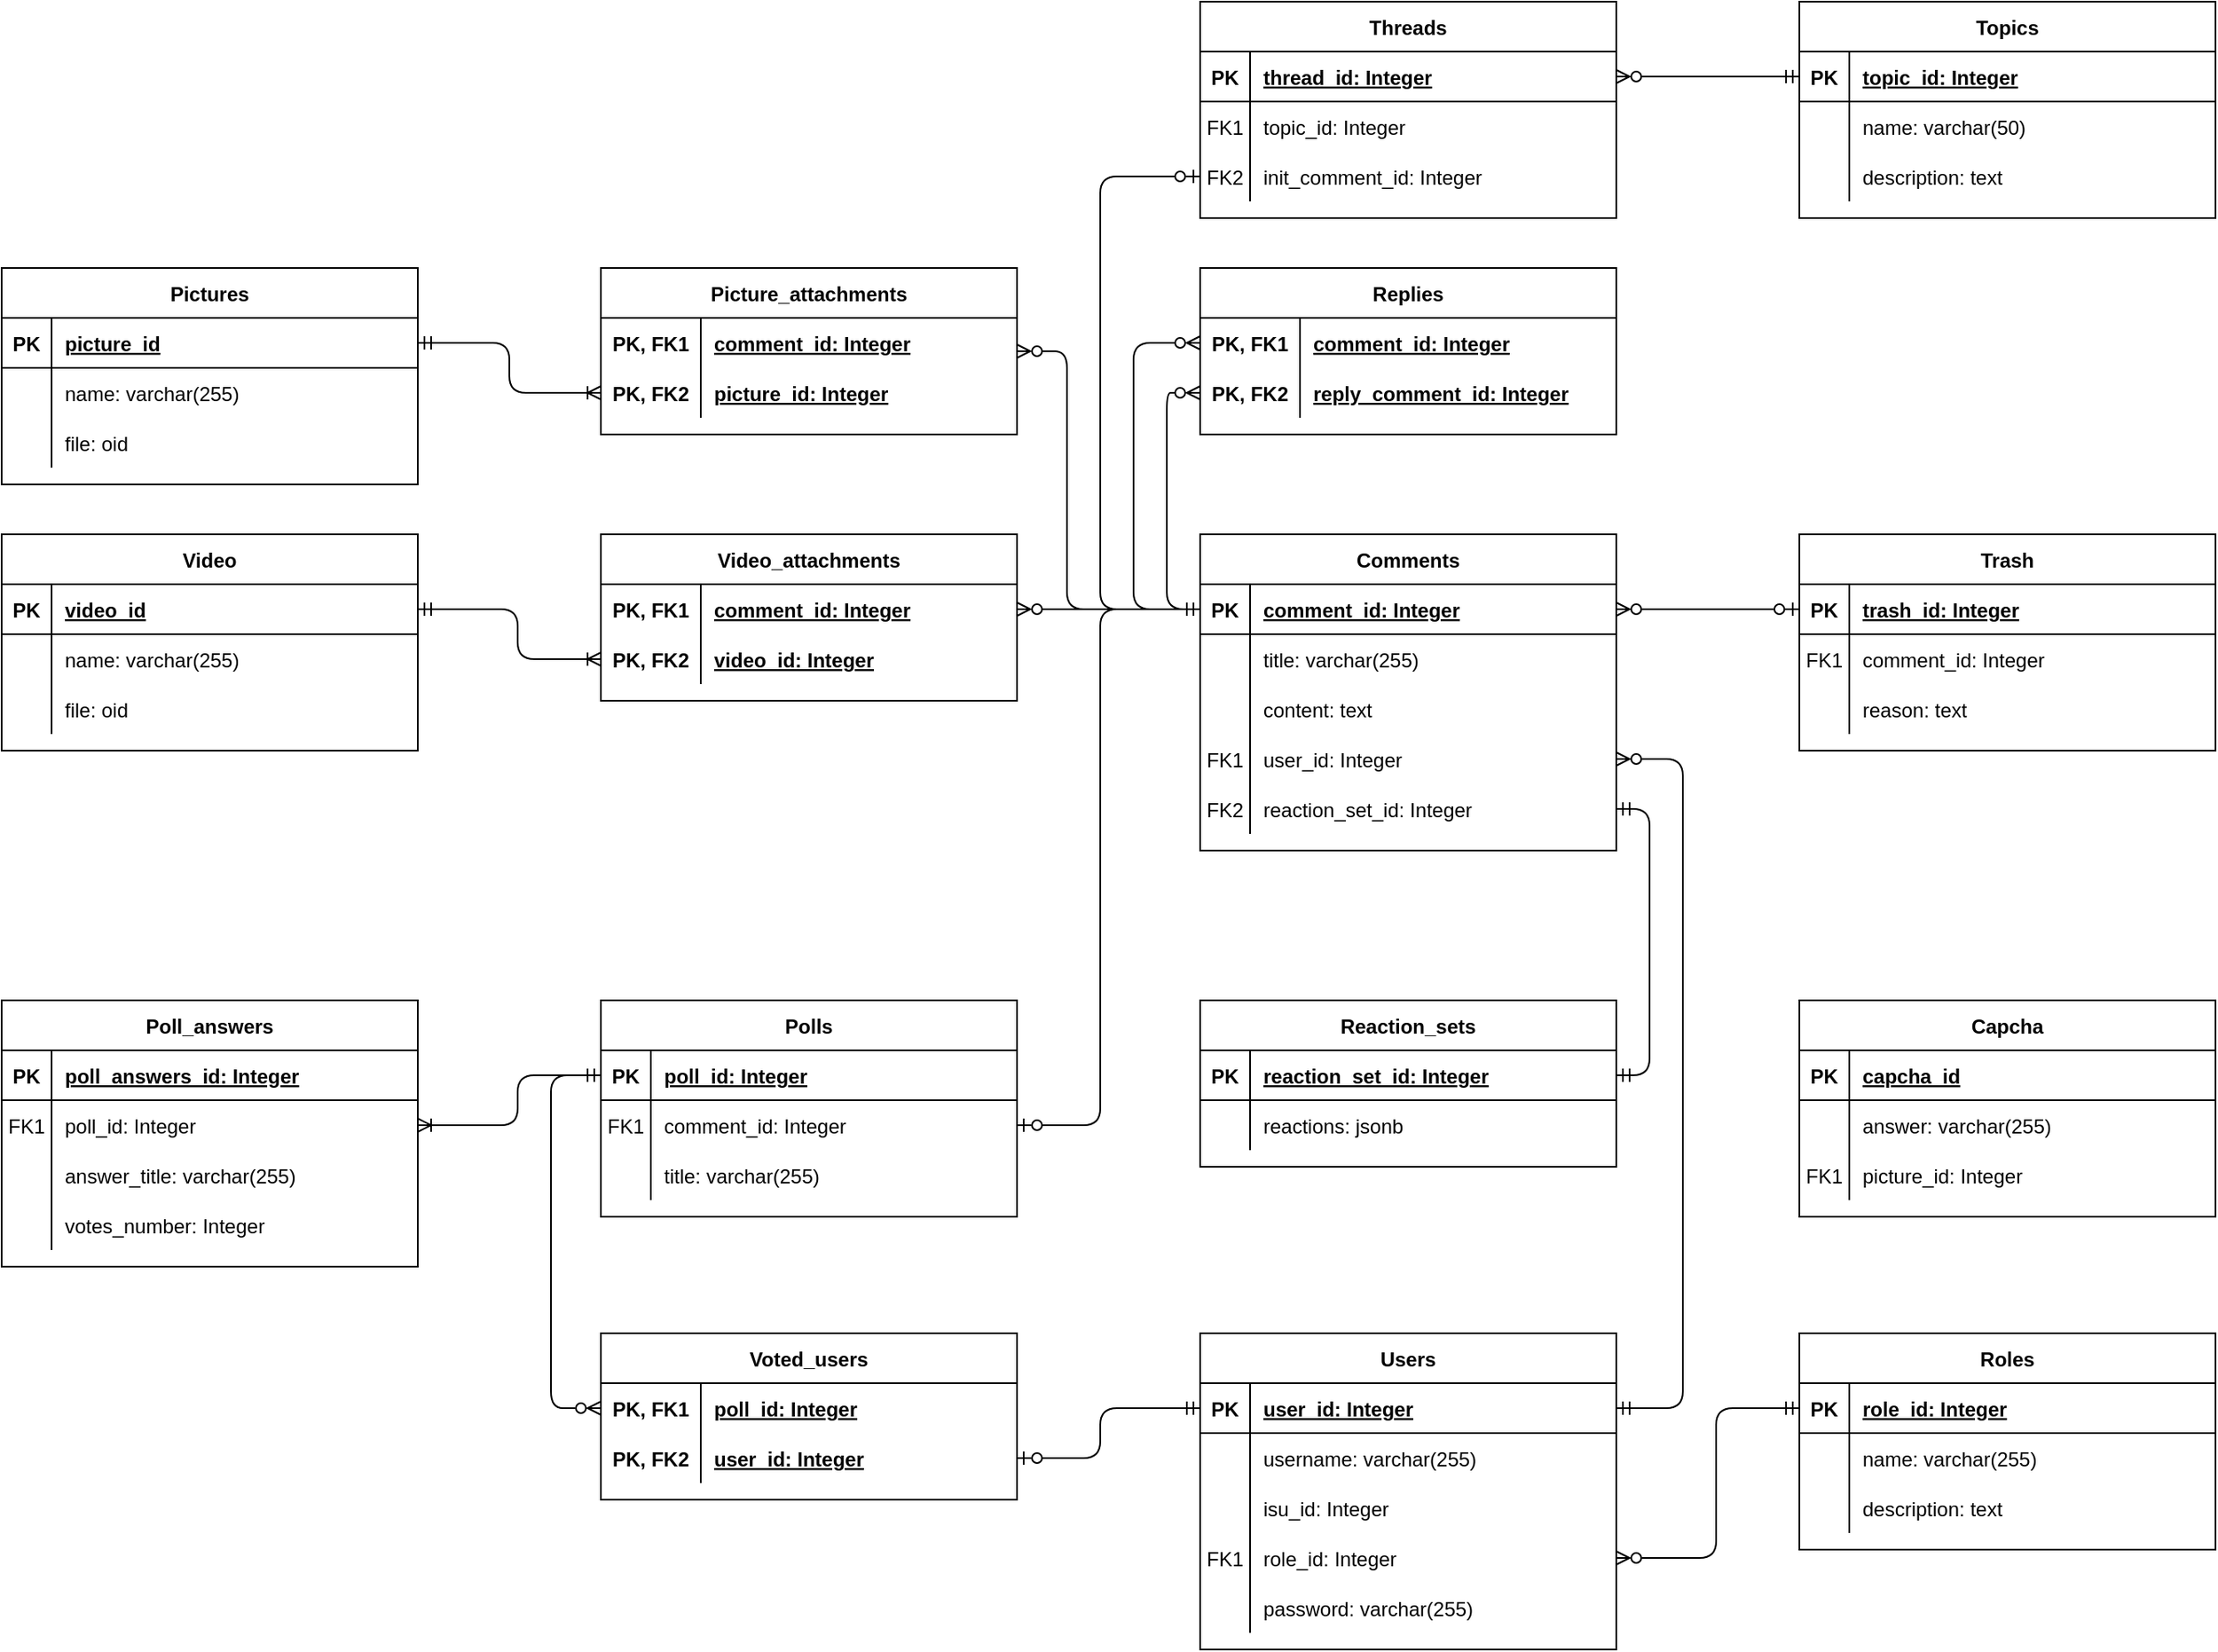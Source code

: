 <mxfile version="22.1.2" type="device">
  <diagram id="R2lEEEUBdFMjLlhIrx00" name="Page-1">
    <mxGraphModel dx="2268" dy="-262" grid="1" gridSize="10" guides="1" tooltips="1" connect="1" arrows="1" fold="1" page="1" pageScale="1" pageWidth="850" pageHeight="1100" math="0" shadow="0" extFonts="Permanent Marker^https://fonts.googleapis.com/css?family=Permanent+Marker">
      <root>
        <mxCell id="0" />
        <mxCell id="1" parent="0" />
        <mxCell id="C-vyLk0tnHw3VtMMgP7b-2" value="Topics" style="shape=table;startSize=30;container=1;collapsible=1;childLayout=tableLayout;fixedRows=1;rowLines=0;fontStyle=1;align=center;resizeLast=1;" parent="1" vertex="1">
          <mxGeometry x="520" y="1160" width="250" height="130" as="geometry" />
        </mxCell>
        <mxCell id="C-vyLk0tnHw3VtMMgP7b-3" value="" style="shape=partialRectangle;collapsible=0;dropTarget=0;pointerEvents=0;fillColor=none;points=[[0,0.5],[1,0.5]];portConstraint=eastwest;top=0;left=0;right=0;bottom=1;" parent="C-vyLk0tnHw3VtMMgP7b-2" vertex="1">
          <mxGeometry y="30" width="250" height="30" as="geometry" />
        </mxCell>
        <mxCell id="C-vyLk0tnHw3VtMMgP7b-4" value="PK" style="shape=partialRectangle;overflow=hidden;connectable=0;fillColor=none;top=0;left=0;bottom=0;right=0;fontStyle=1;" parent="C-vyLk0tnHw3VtMMgP7b-3" vertex="1">
          <mxGeometry width="30" height="30" as="geometry">
            <mxRectangle width="30" height="30" as="alternateBounds" />
          </mxGeometry>
        </mxCell>
        <mxCell id="C-vyLk0tnHw3VtMMgP7b-5" value="topic_id: Integer" style="shape=partialRectangle;overflow=hidden;connectable=0;fillColor=none;top=0;left=0;bottom=0;right=0;align=left;spacingLeft=6;fontStyle=5;" parent="C-vyLk0tnHw3VtMMgP7b-3" vertex="1">
          <mxGeometry x="30" width="220" height="30" as="geometry">
            <mxRectangle width="220" height="30" as="alternateBounds" />
          </mxGeometry>
        </mxCell>
        <mxCell id="C-vyLk0tnHw3VtMMgP7b-6" value="" style="shape=partialRectangle;collapsible=0;dropTarget=0;pointerEvents=0;fillColor=none;points=[[0,0.5],[1,0.5]];portConstraint=eastwest;top=0;left=0;right=0;bottom=0;" parent="C-vyLk0tnHw3VtMMgP7b-2" vertex="1">
          <mxGeometry y="60" width="250" height="30" as="geometry" />
        </mxCell>
        <mxCell id="C-vyLk0tnHw3VtMMgP7b-7" value="" style="shape=partialRectangle;overflow=hidden;connectable=0;fillColor=none;top=0;left=0;bottom=0;right=0;" parent="C-vyLk0tnHw3VtMMgP7b-6" vertex="1">
          <mxGeometry width="30" height="30" as="geometry">
            <mxRectangle width="30" height="30" as="alternateBounds" />
          </mxGeometry>
        </mxCell>
        <mxCell id="C-vyLk0tnHw3VtMMgP7b-8" value="name: varchar(50)" style="shape=partialRectangle;overflow=hidden;connectable=0;fillColor=none;top=0;left=0;bottom=0;right=0;align=left;spacingLeft=6;" parent="C-vyLk0tnHw3VtMMgP7b-6" vertex="1">
          <mxGeometry x="30" width="220" height="30" as="geometry">
            <mxRectangle width="220" height="30" as="alternateBounds" />
          </mxGeometry>
        </mxCell>
        <mxCell id="C-vyLk0tnHw3VtMMgP7b-9" value="" style="shape=partialRectangle;collapsible=0;dropTarget=0;pointerEvents=0;fillColor=none;points=[[0,0.5],[1,0.5]];portConstraint=eastwest;top=0;left=0;right=0;bottom=0;" parent="C-vyLk0tnHw3VtMMgP7b-2" vertex="1">
          <mxGeometry y="90" width="250" height="30" as="geometry" />
        </mxCell>
        <mxCell id="C-vyLk0tnHw3VtMMgP7b-10" value="" style="shape=partialRectangle;overflow=hidden;connectable=0;fillColor=none;top=0;left=0;bottom=0;right=0;" parent="C-vyLk0tnHw3VtMMgP7b-9" vertex="1">
          <mxGeometry width="30" height="30" as="geometry">
            <mxRectangle width="30" height="30" as="alternateBounds" />
          </mxGeometry>
        </mxCell>
        <mxCell id="C-vyLk0tnHw3VtMMgP7b-11" value="description: text" style="shape=partialRectangle;overflow=hidden;connectable=0;fillColor=none;top=0;left=0;bottom=0;right=0;align=left;spacingLeft=6;" parent="C-vyLk0tnHw3VtMMgP7b-9" vertex="1">
          <mxGeometry x="30" width="220" height="30" as="geometry">
            <mxRectangle width="220" height="30" as="alternateBounds" />
          </mxGeometry>
        </mxCell>
        <mxCell id="C-vyLk0tnHw3VtMMgP7b-13" value="Threads" style="shape=table;startSize=30;container=1;collapsible=1;childLayout=tableLayout;fixedRows=1;rowLines=0;fontStyle=1;align=center;resizeLast=1;" parent="1" vertex="1">
          <mxGeometry x="160" y="1160" width="250" height="130" as="geometry" />
        </mxCell>
        <mxCell id="C-vyLk0tnHw3VtMMgP7b-14" value="" style="shape=partialRectangle;collapsible=0;dropTarget=0;pointerEvents=0;fillColor=none;points=[[0,0.5],[1,0.5]];portConstraint=eastwest;top=0;left=0;right=0;bottom=1;" parent="C-vyLk0tnHw3VtMMgP7b-13" vertex="1">
          <mxGeometry y="30" width="250" height="30" as="geometry" />
        </mxCell>
        <mxCell id="C-vyLk0tnHw3VtMMgP7b-15" value="PK" style="shape=partialRectangle;overflow=hidden;connectable=0;fillColor=none;top=0;left=0;bottom=0;right=0;fontStyle=1;" parent="C-vyLk0tnHw3VtMMgP7b-14" vertex="1">
          <mxGeometry width="30" height="30" as="geometry">
            <mxRectangle width="30" height="30" as="alternateBounds" />
          </mxGeometry>
        </mxCell>
        <mxCell id="C-vyLk0tnHw3VtMMgP7b-16" value="thread_id: Integer" style="shape=partialRectangle;overflow=hidden;connectable=0;fillColor=none;top=0;left=0;bottom=0;right=0;align=left;spacingLeft=6;fontStyle=5;" parent="C-vyLk0tnHw3VtMMgP7b-14" vertex="1">
          <mxGeometry x="30" width="220" height="30" as="geometry">
            <mxRectangle width="220" height="30" as="alternateBounds" />
          </mxGeometry>
        </mxCell>
        <mxCell id="C-vyLk0tnHw3VtMMgP7b-20" value="" style="shape=partialRectangle;collapsible=0;dropTarget=0;pointerEvents=0;fillColor=none;points=[[0,0.5],[1,0.5]];portConstraint=eastwest;top=0;left=0;right=0;bottom=0;" parent="C-vyLk0tnHw3VtMMgP7b-13" vertex="1">
          <mxGeometry y="60" width="250" height="30" as="geometry" />
        </mxCell>
        <mxCell id="C-vyLk0tnHw3VtMMgP7b-21" value="FK1" style="shape=partialRectangle;overflow=hidden;connectable=0;fillColor=none;top=0;left=0;bottom=0;right=0;" parent="C-vyLk0tnHw3VtMMgP7b-20" vertex="1">
          <mxGeometry width="30" height="30" as="geometry">
            <mxRectangle width="30" height="30" as="alternateBounds" />
          </mxGeometry>
        </mxCell>
        <mxCell id="C-vyLk0tnHw3VtMMgP7b-22" value="topic_id: Integer" style="shape=partialRectangle;overflow=hidden;connectable=0;fillColor=none;top=0;left=0;bottom=0;right=0;align=left;spacingLeft=6;" parent="C-vyLk0tnHw3VtMMgP7b-20" vertex="1">
          <mxGeometry x="30" width="220" height="30" as="geometry">
            <mxRectangle width="220" height="30" as="alternateBounds" />
          </mxGeometry>
        </mxCell>
        <mxCell id="IDgCZaMB6P-S2yP98s0c-34" style="shape=partialRectangle;collapsible=0;dropTarget=0;pointerEvents=0;fillColor=none;points=[[0,0.5],[1,0.5]];portConstraint=eastwest;top=0;left=0;right=0;bottom=0;" parent="C-vyLk0tnHw3VtMMgP7b-13" vertex="1">
          <mxGeometry y="90" width="250" height="30" as="geometry" />
        </mxCell>
        <mxCell id="IDgCZaMB6P-S2yP98s0c-35" value="FK2" style="shape=partialRectangle;overflow=hidden;connectable=0;fillColor=none;top=0;left=0;bottom=0;right=0;" parent="IDgCZaMB6P-S2yP98s0c-34" vertex="1">
          <mxGeometry width="30" height="30" as="geometry">
            <mxRectangle width="30" height="30" as="alternateBounds" />
          </mxGeometry>
        </mxCell>
        <mxCell id="IDgCZaMB6P-S2yP98s0c-36" value="init_comment_id: Integer" style="shape=partialRectangle;overflow=hidden;connectable=0;fillColor=none;top=0;left=0;bottom=0;right=0;align=left;spacingLeft=6;" parent="IDgCZaMB6P-S2yP98s0c-34" vertex="1">
          <mxGeometry x="30" width="220" height="30" as="geometry">
            <mxRectangle width="220" height="30" as="alternateBounds" />
          </mxGeometry>
        </mxCell>
        <mxCell id="IDgCZaMB6P-S2yP98s0c-1" value="Trash" style="shape=table;startSize=30;container=1;collapsible=1;childLayout=tableLayout;fixedRows=1;rowLines=0;fontStyle=1;align=center;resizeLast=1;" parent="1" vertex="1">
          <mxGeometry x="520" y="1480" width="250" height="130" as="geometry" />
        </mxCell>
        <mxCell id="IDgCZaMB6P-S2yP98s0c-2" value="" style="shape=partialRectangle;collapsible=0;dropTarget=0;pointerEvents=0;fillColor=none;points=[[0,0.5],[1,0.5]];portConstraint=eastwest;top=0;left=0;right=0;bottom=1;" parent="IDgCZaMB6P-S2yP98s0c-1" vertex="1">
          <mxGeometry y="30" width="250" height="30" as="geometry" />
        </mxCell>
        <mxCell id="IDgCZaMB6P-S2yP98s0c-3" value="PK" style="shape=partialRectangle;overflow=hidden;connectable=0;fillColor=none;top=0;left=0;bottom=0;right=0;fontStyle=1;" parent="IDgCZaMB6P-S2yP98s0c-2" vertex="1">
          <mxGeometry width="30" height="30" as="geometry">
            <mxRectangle width="30" height="30" as="alternateBounds" />
          </mxGeometry>
        </mxCell>
        <mxCell id="IDgCZaMB6P-S2yP98s0c-4" value="trash_id: Integer" style="shape=partialRectangle;overflow=hidden;connectable=0;fillColor=none;top=0;left=0;bottom=0;right=0;align=left;spacingLeft=6;fontStyle=5;" parent="IDgCZaMB6P-S2yP98s0c-2" vertex="1">
          <mxGeometry x="30" width="220" height="30" as="geometry">
            <mxRectangle width="220" height="30" as="alternateBounds" />
          </mxGeometry>
        </mxCell>
        <mxCell id="IDgCZaMB6P-S2yP98s0c-5" value="" style="shape=partialRectangle;collapsible=0;dropTarget=0;pointerEvents=0;fillColor=none;points=[[0,0.5],[1,0.5]];portConstraint=eastwest;top=0;left=0;right=0;bottom=0;" parent="IDgCZaMB6P-S2yP98s0c-1" vertex="1">
          <mxGeometry y="60" width="250" height="30" as="geometry" />
        </mxCell>
        <mxCell id="IDgCZaMB6P-S2yP98s0c-6" value="FK1" style="shape=partialRectangle;overflow=hidden;connectable=0;fillColor=none;top=0;left=0;bottom=0;right=0;" parent="IDgCZaMB6P-S2yP98s0c-5" vertex="1">
          <mxGeometry width="30" height="30" as="geometry">
            <mxRectangle width="30" height="30" as="alternateBounds" />
          </mxGeometry>
        </mxCell>
        <mxCell id="IDgCZaMB6P-S2yP98s0c-7" value="comment_id: Integer" style="shape=partialRectangle;overflow=hidden;connectable=0;fillColor=none;top=0;left=0;bottom=0;right=0;align=left;spacingLeft=6;" parent="IDgCZaMB6P-S2yP98s0c-5" vertex="1">
          <mxGeometry x="30" width="220" height="30" as="geometry">
            <mxRectangle width="220" height="30" as="alternateBounds" />
          </mxGeometry>
        </mxCell>
        <mxCell id="IDgCZaMB6P-S2yP98s0c-8" value="" style="shape=partialRectangle;collapsible=0;dropTarget=0;pointerEvents=0;fillColor=none;points=[[0,0.5],[1,0.5]];portConstraint=eastwest;top=0;left=0;right=0;bottom=0;" parent="IDgCZaMB6P-S2yP98s0c-1" vertex="1">
          <mxGeometry y="90" width="250" height="30" as="geometry" />
        </mxCell>
        <mxCell id="IDgCZaMB6P-S2yP98s0c-9" value="" style="shape=partialRectangle;overflow=hidden;connectable=0;fillColor=none;top=0;left=0;bottom=0;right=0;" parent="IDgCZaMB6P-S2yP98s0c-8" vertex="1">
          <mxGeometry width="30" height="30" as="geometry">
            <mxRectangle width="30" height="30" as="alternateBounds" />
          </mxGeometry>
        </mxCell>
        <mxCell id="IDgCZaMB6P-S2yP98s0c-10" value="reason: text" style="shape=partialRectangle;overflow=hidden;connectable=0;fillColor=none;top=0;left=0;bottom=0;right=0;align=left;spacingLeft=6;" parent="IDgCZaMB6P-S2yP98s0c-8" vertex="1">
          <mxGeometry x="30" width="220" height="30" as="geometry">
            <mxRectangle width="220" height="30" as="alternateBounds" />
          </mxGeometry>
        </mxCell>
        <mxCell id="IDgCZaMB6P-S2yP98s0c-11" value="Polls" style="shape=table;startSize=30;container=1;collapsible=1;childLayout=tableLayout;fixedRows=1;rowLines=0;fontStyle=1;align=center;resizeLast=1;" parent="1" vertex="1">
          <mxGeometry x="-200" y="1760" width="250" height="130" as="geometry" />
        </mxCell>
        <mxCell id="IDgCZaMB6P-S2yP98s0c-12" value="" style="shape=partialRectangle;collapsible=0;dropTarget=0;pointerEvents=0;fillColor=none;points=[[0,0.5],[1,0.5]];portConstraint=eastwest;top=0;left=0;right=0;bottom=1;" parent="IDgCZaMB6P-S2yP98s0c-11" vertex="1">
          <mxGeometry y="30" width="250" height="30" as="geometry" />
        </mxCell>
        <mxCell id="IDgCZaMB6P-S2yP98s0c-13" value="PK" style="shape=partialRectangle;overflow=hidden;connectable=0;fillColor=none;top=0;left=0;bottom=0;right=0;fontStyle=1;" parent="IDgCZaMB6P-S2yP98s0c-12" vertex="1">
          <mxGeometry width="30" height="30" as="geometry">
            <mxRectangle width="30" height="30" as="alternateBounds" />
          </mxGeometry>
        </mxCell>
        <mxCell id="IDgCZaMB6P-S2yP98s0c-14" value="poll_id: Integer" style="shape=partialRectangle;overflow=hidden;connectable=0;fillColor=none;top=0;left=0;bottom=0;right=0;align=left;spacingLeft=6;fontStyle=5;" parent="IDgCZaMB6P-S2yP98s0c-12" vertex="1">
          <mxGeometry x="30" width="220" height="30" as="geometry">
            <mxRectangle width="220" height="30" as="alternateBounds" />
          </mxGeometry>
        </mxCell>
        <mxCell id="fZhrwR2yOP88aYazCVow-85" style="shape=partialRectangle;collapsible=0;dropTarget=0;pointerEvents=0;fillColor=none;points=[[0,0.5],[1,0.5]];portConstraint=eastwest;top=0;left=0;right=0;bottom=0;" parent="IDgCZaMB6P-S2yP98s0c-11" vertex="1">
          <mxGeometry y="60" width="250" height="30" as="geometry" />
        </mxCell>
        <mxCell id="fZhrwR2yOP88aYazCVow-86" value="FK1" style="shape=partialRectangle;overflow=hidden;connectable=0;fillColor=none;top=0;left=0;bottom=0;right=0;" parent="fZhrwR2yOP88aYazCVow-85" vertex="1">
          <mxGeometry width="30" height="30" as="geometry">
            <mxRectangle width="30" height="30" as="alternateBounds" />
          </mxGeometry>
        </mxCell>
        <mxCell id="fZhrwR2yOP88aYazCVow-87" value="comment_id: Integer" style="shape=partialRectangle;overflow=hidden;connectable=0;fillColor=none;top=0;left=0;bottom=0;right=0;align=left;spacingLeft=6;" parent="fZhrwR2yOP88aYazCVow-85" vertex="1">
          <mxGeometry x="30" width="220" height="30" as="geometry">
            <mxRectangle width="220" height="30" as="alternateBounds" />
          </mxGeometry>
        </mxCell>
        <mxCell id="IDgCZaMB6P-S2yP98s0c-15" value="" style="shape=partialRectangle;collapsible=0;dropTarget=0;pointerEvents=0;fillColor=none;points=[[0,0.5],[1,0.5]];portConstraint=eastwest;top=0;left=0;right=0;bottom=0;" parent="IDgCZaMB6P-S2yP98s0c-11" vertex="1">
          <mxGeometry y="90" width="250" height="30" as="geometry" />
        </mxCell>
        <mxCell id="IDgCZaMB6P-S2yP98s0c-16" value="" style="shape=partialRectangle;overflow=hidden;connectable=0;fillColor=none;top=0;left=0;bottom=0;right=0;" parent="IDgCZaMB6P-S2yP98s0c-15" vertex="1">
          <mxGeometry width="30" height="30" as="geometry">
            <mxRectangle width="30" height="30" as="alternateBounds" />
          </mxGeometry>
        </mxCell>
        <mxCell id="IDgCZaMB6P-S2yP98s0c-17" value="title: varchar(255)" style="shape=partialRectangle;overflow=hidden;connectable=0;fillColor=none;top=0;left=0;bottom=0;right=0;align=left;spacingLeft=6;" parent="IDgCZaMB6P-S2yP98s0c-15" vertex="1">
          <mxGeometry x="30" width="220" height="30" as="geometry">
            <mxRectangle width="220" height="30" as="alternateBounds" />
          </mxGeometry>
        </mxCell>
        <mxCell id="IDgCZaMB6P-S2yP98s0c-21" value="Poll_answers" style="shape=table;startSize=30;container=1;collapsible=1;childLayout=tableLayout;fixedRows=1;rowLines=0;fontStyle=1;align=center;resizeLast=1;" parent="1" vertex="1">
          <mxGeometry x="-560" y="1760" width="250" height="160" as="geometry" />
        </mxCell>
        <mxCell id="IDgCZaMB6P-S2yP98s0c-22" value="" style="shape=partialRectangle;collapsible=0;dropTarget=0;pointerEvents=0;fillColor=none;points=[[0,0.5],[1,0.5]];portConstraint=eastwest;top=0;left=0;right=0;bottom=1;" parent="IDgCZaMB6P-S2yP98s0c-21" vertex="1">
          <mxGeometry y="30" width="250" height="30" as="geometry" />
        </mxCell>
        <mxCell id="IDgCZaMB6P-S2yP98s0c-23" value="PK" style="shape=partialRectangle;overflow=hidden;connectable=0;fillColor=none;top=0;left=0;bottom=0;right=0;fontStyle=1;" parent="IDgCZaMB6P-S2yP98s0c-22" vertex="1">
          <mxGeometry width="30" height="30" as="geometry">
            <mxRectangle width="30" height="30" as="alternateBounds" />
          </mxGeometry>
        </mxCell>
        <mxCell id="IDgCZaMB6P-S2yP98s0c-24" value="poll_answers_id: Integer" style="shape=partialRectangle;overflow=hidden;connectable=0;fillColor=none;top=0;left=0;bottom=0;right=0;align=left;spacingLeft=6;fontStyle=5;" parent="IDgCZaMB6P-S2yP98s0c-22" vertex="1">
          <mxGeometry x="30" width="220" height="30" as="geometry">
            <mxRectangle width="220" height="30" as="alternateBounds" />
          </mxGeometry>
        </mxCell>
        <mxCell id="IDgCZaMB6P-S2yP98s0c-25" value="" style="shape=partialRectangle;collapsible=0;dropTarget=0;pointerEvents=0;fillColor=none;points=[[0,0.5],[1,0.5]];portConstraint=eastwest;top=0;left=0;right=0;bottom=0;" parent="IDgCZaMB6P-S2yP98s0c-21" vertex="1">
          <mxGeometry y="60" width="250" height="30" as="geometry" />
        </mxCell>
        <mxCell id="IDgCZaMB6P-S2yP98s0c-26" value="FK1" style="shape=partialRectangle;overflow=hidden;connectable=0;fillColor=none;top=0;left=0;bottom=0;right=0;" parent="IDgCZaMB6P-S2yP98s0c-25" vertex="1">
          <mxGeometry width="30" height="30" as="geometry">
            <mxRectangle width="30" height="30" as="alternateBounds" />
          </mxGeometry>
        </mxCell>
        <mxCell id="IDgCZaMB6P-S2yP98s0c-27" value="poll_id: Integer" style="shape=partialRectangle;overflow=hidden;connectable=0;fillColor=none;top=0;left=0;bottom=0;right=0;align=left;spacingLeft=6;" parent="IDgCZaMB6P-S2yP98s0c-25" vertex="1">
          <mxGeometry x="30" width="220" height="30" as="geometry">
            <mxRectangle width="220" height="30" as="alternateBounds" />
          </mxGeometry>
        </mxCell>
        <mxCell id="IDgCZaMB6P-S2yP98s0c-28" value="" style="shape=partialRectangle;collapsible=0;dropTarget=0;pointerEvents=0;fillColor=none;points=[[0,0.5],[1,0.5]];portConstraint=eastwest;top=0;left=0;right=0;bottom=0;" parent="IDgCZaMB6P-S2yP98s0c-21" vertex="1">
          <mxGeometry y="90" width="250" height="30" as="geometry" />
        </mxCell>
        <mxCell id="IDgCZaMB6P-S2yP98s0c-29" value="" style="shape=partialRectangle;overflow=hidden;connectable=0;fillColor=none;top=0;left=0;bottom=0;right=0;" parent="IDgCZaMB6P-S2yP98s0c-28" vertex="1">
          <mxGeometry width="30" height="30" as="geometry">
            <mxRectangle width="30" height="30" as="alternateBounds" />
          </mxGeometry>
        </mxCell>
        <mxCell id="IDgCZaMB6P-S2yP98s0c-30" value="answer_title: varchar(255)" style="shape=partialRectangle;overflow=hidden;connectable=0;fillColor=none;top=0;left=0;bottom=0;right=0;align=left;spacingLeft=6;" parent="IDgCZaMB6P-S2yP98s0c-28" vertex="1">
          <mxGeometry x="30" width="220" height="30" as="geometry">
            <mxRectangle width="220" height="30" as="alternateBounds" />
          </mxGeometry>
        </mxCell>
        <mxCell id="IDgCZaMB6P-S2yP98s0c-31" style="shape=partialRectangle;collapsible=0;dropTarget=0;pointerEvents=0;fillColor=none;points=[[0,0.5],[1,0.5]];portConstraint=eastwest;top=0;left=0;right=0;bottom=0;" parent="IDgCZaMB6P-S2yP98s0c-21" vertex="1">
          <mxGeometry y="120" width="250" height="30" as="geometry" />
        </mxCell>
        <mxCell id="IDgCZaMB6P-S2yP98s0c-32" style="shape=partialRectangle;overflow=hidden;connectable=0;fillColor=none;top=0;left=0;bottom=0;right=0;" parent="IDgCZaMB6P-S2yP98s0c-31" vertex="1">
          <mxGeometry width="30" height="30" as="geometry">
            <mxRectangle width="30" height="30" as="alternateBounds" />
          </mxGeometry>
        </mxCell>
        <mxCell id="IDgCZaMB6P-S2yP98s0c-33" value="votes_number: Integer" style="shape=partialRectangle;overflow=hidden;connectable=0;fillColor=none;top=0;left=0;bottom=0;right=0;align=left;spacingLeft=6;" parent="IDgCZaMB6P-S2yP98s0c-31" vertex="1">
          <mxGeometry x="30" width="220" height="30" as="geometry">
            <mxRectangle width="220" height="30" as="alternateBounds" />
          </mxGeometry>
        </mxCell>
        <mxCell id="IDgCZaMB6P-S2yP98s0c-37" value="Voted_users" style="shape=table;startSize=30;container=1;collapsible=1;childLayout=tableLayout;fixedRows=1;rowLines=0;fontStyle=1;align=center;resizeLast=1;" parent="1" vertex="1">
          <mxGeometry x="-200" y="1960" width="250" height="100" as="geometry" />
        </mxCell>
        <mxCell id="IDgCZaMB6P-S2yP98s0c-41" value="" style="shape=partialRectangle;collapsible=0;dropTarget=0;pointerEvents=0;fillColor=none;points=[[0,0.5],[1,0.5]];portConstraint=eastwest;top=0;left=0;right=0;bottom=0;fontStyle=5" parent="IDgCZaMB6P-S2yP98s0c-37" vertex="1">
          <mxGeometry y="30" width="250" height="30" as="geometry" />
        </mxCell>
        <mxCell id="IDgCZaMB6P-S2yP98s0c-42" value="PK, FK1" style="shape=partialRectangle;overflow=hidden;connectable=0;fillColor=none;top=0;left=0;bottom=0;right=0;fontStyle=1" parent="IDgCZaMB6P-S2yP98s0c-41" vertex="1">
          <mxGeometry width="60" height="30" as="geometry">
            <mxRectangle width="60" height="30" as="alternateBounds" />
          </mxGeometry>
        </mxCell>
        <mxCell id="IDgCZaMB6P-S2yP98s0c-43" value="poll_id: Integer" style="shape=partialRectangle;overflow=hidden;connectable=0;fillColor=none;top=0;left=0;bottom=0;right=0;align=left;spacingLeft=6;fontStyle=5" parent="IDgCZaMB6P-S2yP98s0c-41" vertex="1">
          <mxGeometry x="60" width="190" height="30" as="geometry">
            <mxRectangle width="190" height="30" as="alternateBounds" />
          </mxGeometry>
        </mxCell>
        <mxCell id="IDgCZaMB6P-S2yP98s0c-62" style="shape=partialRectangle;collapsible=0;dropTarget=0;pointerEvents=0;fillColor=none;points=[[0,0.5],[1,0.5]];portConstraint=eastwest;top=0;left=0;right=0;bottom=0;fontStyle=5" parent="IDgCZaMB6P-S2yP98s0c-37" vertex="1">
          <mxGeometry y="60" width="250" height="30" as="geometry" />
        </mxCell>
        <mxCell id="IDgCZaMB6P-S2yP98s0c-63" value="PK, FK2" style="shape=partialRectangle;overflow=hidden;connectable=0;fillColor=none;top=0;left=0;bottom=0;right=0;fontStyle=1" parent="IDgCZaMB6P-S2yP98s0c-62" vertex="1">
          <mxGeometry width="60" height="30" as="geometry">
            <mxRectangle width="60" height="30" as="alternateBounds" />
          </mxGeometry>
        </mxCell>
        <mxCell id="IDgCZaMB6P-S2yP98s0c-64" value="user_id: Integer" style="shape=partialRectangle;overflow=hidden;connectable=0;fillColor=none;top=0;left=0;bottom=0;right=0;align=left;spacingLeft=6;fontStyle=5" parent="IDgCZaMB6P-S2yP98s0c-62" vertex="1">
          <mxGeometry x="60" width="190" height="30" as="geometry">
            <mxRectangle width="190" height="30" as="alternateBounds" />
          </mxGeometry>
        </mxCell>
        <mxCell id="IDgCZaMB6P-S2yP98s0c-75" value="Reaction_sets" style="shape=table;startSize=30;container=1;collapsible=1;childLayout=tableLayout;fixedRows=1;rowLines=0;fontStyle=1;align=center;resizeLast=1;" parent="1" vertex="1">
          <mxGeometry x="160" y="1760" width="250" height="100" as="geometry" />
        </mxCell>
        <mxCell id="IDgCZaMB6P-S2yP98s0c-76" value="" style="shape=partialRectangle;collapsible=0;dropTarget=0;pointerEvents=0;fillColor=none;points=[[0,0.5],[1,0.5]];portConstraint=eastwest;top=0;left=0;right=0;bottom=1;" parent="IDgCZaMB6P-S2yP98s0c-75" vertex="1">
          <mxGeometry y="30" width="250" height="30" as="geometry" />
        </mxCell>
        <mxCell id="IDgCZaMB6P-S2yP98s0c-77" value="PK" style="shape=partialRectangle;overflow=hidden;connectable=0;fillColor=none;top=0;left=0;bottom=0;right=0;fontStyle=1;" parent="IDgCZaMB6P-S2yP98s0c-76" vertex="1">
          <mxGeometry width="30" height="30" as="geometry">
            <mxRectangle width="30" height="30" as="alternateBounds" />
          </mxGeometry>
        </mxCell>
        <mxCell id="IDgCZaMB6P-S2yP98s0c-78" value="reaction_set_id: Integer" style="shape=partialRectangle;overflow=hidden;connectable=0;fillColor=none;top=0;left=0;bottom=0;right=0;align=left;spacingLeft=6;fontStyle=5;" parent="IDgCZaMB6P-S2yP98s0c-76" vertex="1">
          <mxGeometry x="30" width="220" height="30" as="geometry">
            <mxRectangle width="220" height="30" as="alternateBounds" />
          </mxGeometry>
        </mxCell>
        <mxCell id="IDgCZaMB6P-S2yP98s0c-79" value="" style="shape=partialRectangle;collapsible=0;dropTarget=0;pointerEvents=0;fillColor=none;points=[[0,0.5],[1,0.5]];portConstraint=eastwest;top=0;left=0;right=0;bottom=0;" parent="IDgCZaMB6P-S2yP98s0c-75" vertex="1">
          <mxGeometry y="60" width="250" height="30" as="geometry" />
        </mxCell>
        <mxCell id="IDgCZaMB6P-S2yP98s0c-80" value="" style="shape=partialRectangle;overflow=hidden;connectable=0;fillColor=none;top=0;left=0;bottom=0;right=0;" parent="IDgCZaMB6P-S2yP98s0c-79" vertex="1">
          <mxGeometry width="30" height="30" as="geometry">
            <mxRectangle width="30" height="30" as="alternateBounds" />
          </mxGeometry>
        </mxCell>
        <mxCell id="IDgCZaMB6P-S2yP98s0c-81" value="reactions: jsonb" style="shape=partialRectangle;overflow=hidden;connectable=0;fillColor=none;top=0;left=0;bottom=0;right=0;align=left;spacingLeft=6;" parent="IDgCZaMB6P-S2yP98s0c-79" vertex="1">
          <mxGeometry x="30" width="220" height="30" as="geometry">
            <mxRectangle width="220" height="30" as="alternateBounds" />
          </mxGeometry>
        </mxCell>
        <mxCell id="IDgCZaMB6P-S2yP98s0c-82" value="Comments" style="shape=table;startSize=30;container=1;collapsible=1;childLayout=tableLayout;fixedRows=1;rowLines=0;fontStyle=1;align=center;resizeLast=1;" parent="1" vertex="1">
          <mxGeometry x="160" y="1480" width="250" height="190" as="geometry" />
        </mxCell>
        <mxCell id="IDgCZaMB6P-S2yP98s0c-83" value="" style="shape=partialRectangle;collapsible=0;dropTarget=0;pointerEvents=0;fillColor=none;points=[[0,0.5],[1,0.5]];portConstraint=eastwest;top=0;left=0;right=0;bottom=1;" parent="IDgCZaMB6P-S2yP98s0c-82" vertex="1">
          <mxGeometry y="30" width="250" height="30" as="geometry" />
        </mxCell>
        <mxCell id="IDgCZaMB6P-S2yP98s0c-84" value="PK" style="shape=partialRectangle;overflow=hidden;connectable=0;fillColor=none;top=0;left=0;bottom=0;right=0;fontStyle=1;" parent="IDgCZaMB6P-S2yP98s0c-83" vertex="1">
          <mxGeometry width="30" height="30" as="geometry">
            <mxRectangle width="30" height="30" as="alternateBounds" />
          </mxGeometry>
        </mxCell>
        <mxCell id="IDgCZaMB6P-S2yP98s0c-85" value="comment_id: Integer" style="shape=partialRectangle;overflow=hidden;connectable=0;fillColor=none;top=0;left=0;bottom=0;right=0;align=left;spacingLeft=6;fontStyle=5;" parent="IDgCZaMB6P-S2yP98s0c-83" vertex="1">
          <mxGeometry x="30" width="220" height="30" as="geometry">
            <mxRectangle width="220" height="30" as="alternateBounds" />
          </mxGeometry>
        </mxCell>
        <mxCell id="IDgCZaMB6P-S2yP98s0c-86" value="" style="shape=partialRectangle;collapsible=0;dropTarget=0;pointerEvents=0;fillColor=none;points=[[0,0.5],[1,0.5]];portConstraint=eastwest;top=0;left=0;right=0;bottom=0;" parent="IDgCZaMB6P-S2yP98s0c-82" vertex="1">
          <mxGeometry y="60" width="250" height="30" as="geometry" />
        </mxCell>
        <mxCell id="IDgCZaMB6P-S2yP98s0c-87" value="" style="shape=partialRectangle;overflow=hidden;connectable=0;fillColor=none;top=0;left=0;bottom=0;right=0;" parent="IDgCZaMB6P-S2yP98s0c-86" vertex="1">
          <mxGeometry width="30" height="30" as="geometry">
            <mxRectangle width="30" height="30" as="alternateBounds" />
          </mxGeometry>
        </mxCell>
        <mxCell id="IDgCZaMB6P-S2yP98s0c-88" value="title: varchar(255)" style="shape=partialRectangle;overflow=hidden;connectable=0;fillColor=none;top=0;left=0;bottom=0;right=0;align=left;spacingLeft=6;" parent="IDgCZaMB6P-S2yP98s0c-86" vertex="1">
          <mxGeometry x="30" width="220" height="30" as="geometry">
            <mxRectangle width="220" height="30" as="alternateBounds" />
          </mxGeometry>
        </mxCell>
        <mxCell id="fZhrwR2yOP88aYazCVow-36" style="shape=partialRectangle;collapsible=0;dropTarget=0;pointerEvents=0;fillColor=none;points=[[0,0.5],[1,0.5]];portConstraint=eastwest;top=0;left=0;right=0;bottom=0;" parent="IDgCZaMB6P-S2yP98s0c-82" vertex="1">
          <mxGeometry y="90" width="250" height="30" as="geometry" />
        </mxCell>
        <mxCell id="fZhrwR2yOP88aYazCVow-37" style="shape=partialRectangle;overflow=hidden;connectable=0;fillColor=none;top=0;left=0;bottom=0;right=0;" parent="fZhrwR2yOP88aYazCVow-36" vertex="1">
          <mxGeometry width="30" height="30" as="geometry">
            <mxRectangle width="30" height="30" as="alternateBounds" />
          </mxGeometry>
        </mxCell>
        <mxCell id="fZhrwR2yOP88aYazCVow-38" value="content: text" style="shape=partialRectangle;overflow=hidden;connectable=0;fillColor=none;top=0;left=0;bottom=0;right=0;align=left;spacingLeft=6;" parent="fZhrwR2yOP88aYazCVow-36" vertex="1">
          <mxGeometry x="30" width="220" height="30" as="geometry">
            <mxRectangle width="220" height="30" as="alternateBounds" />
          </mxGeometry>
        </mxCell>
        <mxCell id="IDgCZaMB6P-S2yP98s0c-89" value="" style="shape=partialRectangle;collapsible=0;dropTarget=0;pointerEvents=0;fillColor=none;points=[[0,0.5],[1,0.5]];portConstraint=eastwest;top=0;left=0;right=0;bottom=0;" parent="IDgCZaMB6P-S2yP98s0c-82" vertex="1">
          <mxGeometry y="120" width="250" height="30" as="geometry" />
        </mxCell>
        <mxCell id="IDgCZaMB6P-S2yP98s0c-90" value="FK1" style="shape=partialRectangle;overflow=hidden;connectable=0;fillColor=none;top=0;left=0;bottom=0;right=0;" parent="IDgCZaMB6P-S2yP98s0c-89" vertex="1">
          <mxGeometry width="30" height="30" as="geometry">
            <mxRectangle width="30" height="30" as="alternateBounds" />
          </mxGeometry>
        </mxCell>
        <mxCell id="IDgCZaMB6P-S2yP98s0c-91" value="user_id: Integer" style="shape=partialRectangle;overflow=hidden;connectable=0;fillColor=none;top=0;left=0;bottom=0;right=0;align=left;spacingLeft=6;" parent="IDgCZaMB6P-S2yP98s0c-89" vertex="1">
          <mxGeometry x="30" width="220" height="30" as="geometry">
            <mxRectangle width="220" height="30" as="alternateBounds" />
          </mxGeometry>
        </mxCell>
        <mxCell id="IDgCZaMB6P-S2yP98s0c-101" style="shape=partialRectangle;collapsible=0;dropTarget=0;pointerEvents=0;fillColor=none;points=[[0,0.5],[1,0.5]];portConstraint=eastwest;top=0;left=0;right=0;bottom=0;" parent="IDgCZaMB6P-S2yP98s0c-82" vertex="1">
          <mxGeometry y="150" width="250" height="30" as="geometry" />
        </mxCell>
        <mxCell id="IDgCZaMB6P-S2yP98s0c-102" value="FK2" style="shape=partialRectangle;overflow=hidden;connectable=0;fillColor=none;top=0;left=0;bottom=0;right=0;" parent="IDgCZaMB6P-S2yP98s0c-101" vertex="1">
          <mxGeometry width="30" height="30" as="geometry">
            <mxRectangle width="30" height="30" as="alternateBounds" />
          </mxGeometry>
        </mxCell>
        <mxCell id="IDgCZaMB6P-S2yP98s0c-103" value="reaction_set_id: Integer" style="shape=partialRectangle;overflow=hidden;connectable=0;fillColor=none;top=0;left=0;bottom=0;right=0;align=left;spacingLeft=6;" parent="IDgCZaMB6P-S2yP98s0c-101" vertex="1">
          <mxGeometry x="30" width="220" height="30" as="geometry">
            <mxRectangle width="220" height="30" as="alternateBounds" />
          </mxGeometry>
        </mxCell>
        <mxCell id="IDgCZaMB6P-S2yP98s0c-114" value="Picture_attachments" style="shape=table;startSize=30;container=1;collapsible=1;childLayout=tableLayout;fixedRows=1;rowLines=0;fontStyle=1;align=center;resizeLast=1;" parent="1" vertex="1">
          <mxGeometry x="-200" y="1320" width="250" height="100" as="geometry" />
        </mxCell>
        <mxCell id="IDgCZaMB6P-S2yP98s0c-115" value="" style="shape=partialRectangle;collapsible=0;dropTarget=0;pointerEvents=0;fillColor=none;points=[[0,0.5],[1,0.5]];portConstraint=eastwest;top=0;left=0;right=0;bottom=0;fontStyle=5" parent="IDgCZaMB6P-S2yP98s0c-114" vertex="1">
          <mxGeometry y="30" width="250" height="30" as="geometry" />
        </mxCell>
        <mxCell id="IDgCZaMB6P-S2yP98s0c-116" value="PK, FK1" style="shape=partialRectangle;overflow=hidden;connectable=0;fillColor=none;top=0;left=0;bottom=0;right=0;fontStyle=1" parent="IDgCZaMB6P-S2yP98s0c-115" vertex="1">
          <mxGeometry width="60" height="30" as="geometry">
            <mxRectangle width="60" height="30" as="alternateBounds" />
          </mxGeometry>
        </mxCell>
        <mxCell id="IDgCZaMB6P-S2yP98s0c-117" value="comment_id: Integer" style="shape=partialRectangle;overflow=hidden;connectable=0;fillColor=none;top=0;left=0;bottom=0;right=0;align=left;spacingLeft=6;fontStyle=5" parent="IDgCZaMB6P-S2yP98s0c-115" vertex="1">
          <mxGeometry x="60" width="190" height="30" as="geometry">
            <mxRectangle width="190" height="30" as="alternateBounds" />
          </mxGeometry>
        </mxCell>
        <mxCell id="IDgCZaMB6P-S2yP98s0c-118" style="shape=partialRectangle;collapsible=0;dropTarget=0;pointerEvents=0;fillColor=none;points=[[0,0.5],[1,0.5]];portConstraint=eastwest;top=0;left=0;right=0;bottom=0;fontStyle=5" parent="IDgCZaMB6P-S2yP98s0c-114" vertex="1">
          <mxGeometry y="60" width="250" height="30" as="geometry" />
        </mxCell>
        <mxCell id="IDgCZaMB6P-S2yP98s0c-119" value="PK, FK2" style="shape=partialRectangle;overflow=hidden;connectable=0;fillColor=none;top=0;left=0;bottom=0;right=0;fontStyle=1" parent="IDgCZaMB6P-S2yP98s0c-118" vertex="1">
          <mxGeometry width="60" height="30" as="geometry">
            <mxRectangle width="60" height="30" as="alternateBounds" />
          </mxGeometry>
        </mxCell>
        <mxCell id="IDgCZaMB6P-S2yP98s0c-120" value="picture_id: Integer" style="shape=partialRectangle;overflow=hidden;connectable=0;fillColor=none;top=0;left=0;bottom=0;right=0;align=left;spacingLeft=6;fontStyle=5" parent="IDgCZaMB6P-S2yP98s0c-118" vertex="1">
          <mxGeometry x="60" width="190" height="30" as="geometry">
            <mxRectangle width="190" height="30" as="alternateBounds" />
          </mxGeometry>
        </mxCell>
        <mxCell id="fZhrwR2yOP88aYazCVow-3" value="Pictures" style="shape=table;startSize=30;container=1;collapsible=1;childLayout=tableLayout;fixedRows=1;rowLines=0;fontStyle=1;align=center;resizeLast=1;" parent="1" vertex="1">
          <mxGeometry x="-560" y="1320" width="250" height="130" as="geometry" />
        </mxCell>
        <mxCell id="fZhrwR2yOP88aYazCVow-4" value="" style="shape=partialRectangle;collapsible=0;dropTarget=0;pointerEvents=0;fillColor=none;points=[[0,0.5],[1,0.5]];portConstraint=eastwest;top=0;left=0;right=0;bottom=1;" parent="fZhrwR2yOP88aYazCVow-3" vertex="1">
          <mxGeometry y="30" width="250" height="30" as="geometry" />
        </mxCell>
        <mxCell id="fZhrwR2yOP88aYazCVow-5" value="PK" style="shape=partialRectangle;overflow=hidden;connectable=0;fillColor=none;top=0;left=0;bottom=0;right=0;fontStyle=1;" parent="fZhrwR2yOP88aYazCVow-4" vertex="1">
          <mxGeometry width="30" height="30" as="geometry">
            <mxRectangle width="30" height="30" as="alternateBounds" />
          </mxGeometry>
        </mxCell>
        <mxCell id="fZhrwR2yOP88aYazCVow-6" value="picture_id" style="shape=partialRectangle;overflow=hidden;connectable=0;fillColor=none;top=0;left=0;bottom=0;right=0;align=left;spacingLeft=6;fontStyle=5;" parent="fZhrwR2yOP88aYazCVow-4" vertex="1">
          <mxGeometry x="30" width="220" height="30" as="geometry">
            <mxRectangle width="220" height="30" as="alternateBounds" />
          </mxGeometry>
        </mxCell>
        <mxCell id="fZhrwR2yOP88aYazCVow-7" value="" style="shape=partialRectangle;collapsible=0;dropTarget=0;pointerEvents=0;fillColor=none;points=[[0,0.5],[1,0.5]];portConstraint=eastwest;top=0;left=0;right=0;bottom=0;" parent="fZhrwR2yOP88aYazCVow-3" vertex="1">
          <mxGeometry y="60" width="250" height="30" as="geometry" />
        </mxCell>
        <mxCell id="fZhrwR2yOP88aYazCVow-8" value="" style="shape=partialRectangle;overflow=hidden;connectable=0;fillColor=none;top=0;left=0;bottom=0;right=0;" parent="fZhrwR2yOP88aYazCVow-7" vertex="1">
          <mxGeometry width="30" height="30" as="geometry">
            <mxRectangle width="30" height="30" as="alternateBounds" />
          </mxGeometry>
        </mxCell>
        <mxCell id="fZhrwR2yOP88aYazCVow-9" value="name: varchar(255)" style="shape=partialRectangle;overflow=hidden;connectable=0;fillColor=none;top=0;left=0;bottom=0;right=0;align=left;spacingLeft=6;" parent="fZhrwR2yOP88aYazCVow-7" vertex="1">
          <mxGeometry x="30" width="220" height="30" as="geometry">
            <mxRectangle width="220" height="30" as="alternateBounds" />
          </mxGeometry>
        </mxCell>
        <mxCell id="fZhrwR2yOP88aYazCVow-13" style="shape=partialRectangle;collapsible=0;dropTarget=0;pointerEvents=0;fillColor=none;points=[[0,0.5],[1,0.5]];portConstraint=eastwest;top=0;left=0;right=0;bottom=0;" parent="fZhrwR2yOP88aYazCVow-3" vertex="1">
          <mxGeometry y="90" width="250" height="30" as="geometry" />
        </mxCell>
        <mxCell id="fZhrwR2yOP88aYazCVow-14" style="shape=partialRectangle;overflow=hidden;connectable=0;fillColor=none;top=0;left=0;bottom=0;right=0;" parent="fZhrwR2yOP88aYazCVow-13" vertex="1">
          <mxGeometry width="30" height="30" as="geometry">
            <mxRectangle width="30" height="30" as="alternateBounds" />
          </mxGeometry>
        </mxCell>
        <mxCell id="fZhrwR2yOP88aYazCVow-15" value="file: oid" style="shape=partialRectangle;overflow=hidden;connectable=0;fillColor=none;top=0;left=0;bottom=0;right=0;align=left;spacingLeft=6;" parent="fZhrwR2yOP88aYazCVow-13" vertex="1">
          <mxGeometry x="30" width="220" height="30" as="geometry">
            <mxRectangle width="220" height="30" as="alternateBounds" />
          </mxGeometry>
        </mxCell>
        <mxCell id="fZhrwR2yOP88aYazCVow-16" value="Capcha" style="shape=table;startSize=30;container=1;collapsible=1;childLayout=tableLayout;fixedRows=1;rowLines=0;fontStyle=1;align=center;resizeLast=1;" parent="1" vertex="1">
          <mxGeometry x="520" y="1760" width="250" height="130" as="geometry" />
        </mxCell>
        <mxCell id="fZhrwR2yOP88aYazCVow-17" value="" style="shape=partialRectangle;collapsible=0;dropTarget=0;pointerEvents=0;fillColor=none;points=[[0,0.5],[1,0.5]];portConstraint=eastwest;top=0;left=0;right=0;bottom=1;" parent="fZhrwR2yOP88aYazCVow-16" vertex="1">
          <mxGeometry y="30" width="250" height="30" as="geometry" />
        </mxCell>
        <mxCell id="fZhrwR2yOP88aYazCVow-18" value="PK" style="shape=partialRectangle;overflow=hidden;connectable=0;fillColor=none;top=0;left=0;bottom=0;right=0;fontStyle=1;" parent="fZhrwR2yOP88aYazCVow-17" vertex="1">
          <mxGeometry width="30" height="30" as="geometry">
            <mxRectangle width="30" height="30" as="alternateBounds" />
          </mxGeometry>
        </mxCell>
        <mxCell id="fZhrwR2yOP88aYazCVow-19" value="capcha_id" style="shape=partialRectangle;overflow=hidden;connectable=0;fillColor=none;top=0;left=0;bottom=0;right=0;align=left;spacingLeft=6;fontStyle=5;" parent="fZhrwR2yOP88aYazCVow-17" vertex="1">
          <mxGeometry x="30" width="220" height="30" as="geometry">
            <mxRectangle width="220" height="30" as="alternateBounds" />
          </mxGeometry>
        </mxCell>
        <mxCell id="fZhrwR2yOP88aYazCVow-20" value="" style="shape=partialRectangle;collapsible=0;dropTarget=0;pointerEvents=0;fillColor=none;points=[[0,0.5],[1,0.5]];portConstraint=eastwest;top=0;left=0;right=0;bottom=0;" parent="fZhrwR2yOP88aYazCVow-16" vertex="1">
          <mxGeometry y="60" width="250" height="30" as="geometry" />
        </mxCell>
        <mxCell id="fZhrwR2yOP88aYazCVow-21" value="" style="shape=partialRectangle;overflow=hidden;connectable=0;fillColor=none;top=0;left=0;bottom=0;right=0;" parent="fZhrwR2yOP88aYazCVow-20" vertex="1">
          <mxGeometry width="30" height="30" as="geometry">
            <mxRectangle width="30" height="30" as="alternateBounds" />
          </mxGeometry>
        </mxCell>
        <mxCell id="fZhrwR2yOP88aYazCVow-22" value="answer: varchar(255)" style="shape=partialRectangle;overflow=hidden;connectable=0;fillColor=none;top=0;left=0;bottom=0;right=0;align=left;spacingLeft=6;" parent="fZhrwR2yOP88aYazCVow-20" vertex="1">
          <mxGeometry x="30" width="220" height="30" as="geometry">
            <mxRectangle width="220" height="30" as="alternateBounds" />
          </mxGeometry>
        </mxCell>
        <mxCell id="fZhrwR2yOP88aYazCVow-23" style="shape=partialRectangle;collapsible=0;dropTarget=0;pointerEvents=0;fillColor=none;points=[[0,0.5],[1,0.5]];portConstraint=eastwest;top=0;left=0;right=0;bottom=0;" parent="fZhrwR2yOP88aYazCVow-16" vertex="1">
          <mxGeometry y="90" width="250" height="30" as="geometry" />
        </mxCell>
        <mxCell id="fZhrwR2yOP88aYazCVow-24" value="FK1" style="shape=partialRectangle;overflow=hidden;connectable=0;fillColor=none;top=0;left=0;bottom=0;right=0;" parent="fZhrwR2yOP88aYazCVow-23" vertex="1">
          <mxGeometry width="30" height="30" as="geometry">
            <mxRectangle width="30" height="30" as="alternateBounds" />
          </mxGeometry>
        </mxCell>
        <mxCell id="fZhrwR2yOP88aYazCVow-25" value="picture_id: Integer" style="shape=partialRectangle;overflow=hidden;connectable=0;fillColor=none;top=0;left=0;bottom=0;right=0;align=left;spacingLeft=6;" parent="fZhrwR2yOP88aYazCVow-23" vertex="1">
          <mxGeometry x="30" width="220" height="30" as="geometry">
            <mxRectangle width="220" height="30" as="alternateBounds" />
          </mxGeometry>
        </mxCell>
        <mxCell id="fZhrwR2yOP88aYazCVow-29" value="Replies" style="shape=table;startSize=30;container=1;collapsible=1;childLayout=tableLayout;fixedRows=1;rowLines=0;fontStyle=1;align=center;resizeLast=1;" parent="1" vertex="1">
          <mxGeometry x="160" y="1320" width="250" height="100" as="geometry" />
        </mxCell>
        <mxCell id="fZhrwR2yOP88aYazCVow-30" value="" style="shape=partialRectangle;collapsible=0;dropTarget=0;pointerEvents=0;fillColor=none;points=[[0,0.5],[1,0.5]];portConstraint=eastwest;top=0;left=0;right=0;bottom=0;fontStyle=5" parent="fZhrwR2yOP88aYazCVow-29" vertex="1">
          <mxGeometry y="30" width="250" height="30" as="geometry" />
        </mxCell>
        <mxCell id="fZhrwR2yOP88aYazCVow-31" value="PK, FK1" style="shape=partialRectangle;overflow=hidden;connectable=0;fillColor=none;top=0;left=0;bottom=0;right=0;fontStyle=1" parent="fZhrwR2yOP88aYazCVow-30" vertex="1">
          <mxGeometry width="60" height="30" as="geometry">
            <mxRectangle width="60" height="30" as="alternateBounds" />
          </mxGeometry>
        </mxCell>
        <mxCell id="fZhrwR2yOP88aYazCVow-32" value="comment_id: Integer" style="shape=partialRectangle;overflow=hidden;connectable=0;fillColor=none;top=0;left=0;bottom=0;right=0;align=left;spacingLeft=6;fontStyle=5" parent="fZhrwR2yOP88aYazCVow-30" vertex="1">
          <mxGeometry x="60" width="190" height="30" as="geometry">
            <mxRectangle width="190" height="30" as="alternateBounds" />
          </mxGeometry>
        </mxCell>
        <mxCell id="fZhrwR2yOP88aYazCVow-33" style="shape=partialRectangle;collapsible=0;dropTarget=0;pointerEvents=0;fillColor=none;points=[[0,0.5],[1,0.5]];portConstraint=eastwest;top=0;left=0;right=0;bottom=0;fontStyle=5" parent="fZhrwR2yOP88aYazCVow-29" vertex="1">
          <mxGeometry y="60" width="250" height="30" as="geometry" />
        </mxCell>
        <mxCell id="fZhrwR2yOP88aYazCVow-34" value="PK, FK2" style="shape=partialRectangle;overflow=hidden;connectable=0;fillColor=none;top=0;left=0;bottom=0;right=0;fontStyle=1" parent="fZhrwR2yOP88aYazCVow-33" vertex="1">
          <mxGeometry width="60" height="30" as="geometry">
            <mxRectangle width="60" height="30" as="alternateBounds" />
          </mxGeometry>
        </mxCell>
        <mxCell id="fZhrwR2yOP88aYazCVow-35" value="reply_comment_id: Integer" style="shape=partialRectangle;overflow=hidden;connectable=0;fillColor=none;top=0;left=0;bottom=0;right=0;align=left;spacingLeft=6;fontStyle=5" parent="fZhrwR2yOP88aYazCVow-33" vertex="1">
          <mxGeometry x="60" width="190" height="30" as="geometry">
            <mxRectangle width="190" height="30" as="alternateBounds" />
          </mxGeometry>
        </mxCell>
        <mxCell id="fZhrwR2yOP88aYazCVow-39" value="Video_attachments" style="shape=table;startSize=30;container=1;collapsible=1;childLayout=tableLayout;fixedRows=1;rowLines=0;fontStyle=1;align=center;resizeLast=1;" parent="1" vertex="1">
          <mxGeometry x="-200" y="1480" width="250" height="100" as="geometry" />
        </mxCell>
        <mxCell id="fZhrwR2yOP88aYazCVow-40" value="" style="shape=partialRectangle;collapsible=0;dropTarget=0;pointerEvents=0;fillColor=none;points=[[0,0.5],[1,0.5]];portConstraint=eastwest;top=0;left=0;right=0;bottom=0;fontStyle=5" parent="fZhrwR2yOP88aYazCVow-39" vertex="1">
          <mxGeometry y="30" width="250" height="30" as="geometry" />
        </mxCell>
        <mxCell id="fZhrwR2yOP88aYazCVow-41" value="PK, FK1" style="shape=partialRectangle;overflow=hidden;connectable=0;fillColor=none;top=0;left=0;bottom=0;right=0;fontStyle=1" parent="fZhrwR2yOP88aYazCVow-40" vertex="1">
          <mxGeometry width="60" height="30" as="geometry">
            <mxRectangle width="60" height="30" as="alternateBounds" />
          </mxGeometry>
        </mxCell>
        <mxCell id="fZhrwR2yOP88aYazCVow-42" value="comment_id: Integer" style="shape=partialRectangle;overflow=hidden;connectable=0;fillColor=none;top=0;left=0;bottom=0;right=0;align=left;spacingLeft=6;fontStyle=5" parent="fZhrwR2yOP88aYazCVow-40" vertex="1">
          <mxGeometry x="60" width="190" height="30" as="geometry">
            <mxRectangle width="190" height="30" as="alternateBounds" />
          </mxGeometry>
        </mxCell>
        <mxCell id="fZhrwR2yOP88aYazCVow-43" style="shape=partialRectangle;collapsible=0;dropTarget=0;pointerEvents=0;fillColor=none;points=[[0,0.5],[1,0.5]];portConstraint=eastwest;top=0;left=0;right=0;bottom=0;fontStyle=5" parent="fZhrwR2yOP88aYazCVow-39" vertex="1">
          <mxGeometry y="60" width="250" height="30" as="geometry" />
        </mxCell>
        <mxCell id="fZhrwR2yOP88aYazCVow-44" value="PK, FK2" style="shape=partialRectangle;overflow=hidden;connectable=0;fillColor=none;top=0;left=0;bottom=0;right=0;fontStyle=1" parent="fZhrwR2yOP88aYazCVow-43" vertex="1">
          <mxGeometry width="60" height="30" as="geometry">
            <mxRectangle width="60" height="30" as="alternateBounds" />
          </mxGeometry>
        </mxCell>
        <mxCell id="fZhrwR2yOP88aYazCVow-45" value="video_id: Integer" style="shape=partialRectangle;overflow=hidden;connectable=0;fillColor=none;top=0;left=0;bottom=0;right=0;align=left;spacingLeft=6;fontStyle=5" parent="fZhrwR2yOP88aYazCVow-43" vertex="1">
          <mxGeometry x="60" width="190" height="30" as="geometry">
            <mxRectangle width="190" height="30" as="alternateBounds" />
          </mxGeometry>
        </mxCell>
        <mxCell id="fZhrwR2yOP88aYazCVow-46" value="Video" style="shape=table;startSize=30;container=1;collapsible=1;childLayout=tableLayout;fixedRows=1;rowLines=0;fontStyle=1;align=center;resizeLast=1;" parent="1" vertex="1">
          <mxGeometry x="-560" y="1480" width="250" height="130" as="geometry" />
        </mxCell>
        <mxCell id="fZhrwR2yOP88aYazCVow-47" value="" style="shape=partialRectangle;collapsible=0;dropTarget=0;pointerEvents=0;fillColor=none;points=[[0,0.5],[1,0.5]];portConstraint=eastwest;top=0;left=0;right=0;bottom=1;" parent="fZhrwR2yOP88aYazCVow-46" vertex="1">
          <mxGeometry y="30" width="250" height="30" as="geometry" />
        </mxCell>
        <mxCell id="fZhrwR2yOP88aYazCVow-48" value="PK" style="shape=partialRectangle;overflow=hidden;connectable=0;fillColor=none;top=0;left=0;bottom=0;right=0;fontStyle=1;" parent="fZhrwR2yOP88aYazCVow-47" vertex="1">
          <mxGeometry width="30" height="30" as="geometry">
            <mxRectangle width="30" height="30" as="alternateBounds" />
          </mxGeometry>
        </mxCell>
        <mxCell id="fZhrwR2yOP88aYazCVow-49" value="video_id" style="shape=partialRectangle;overflow=hidden;connectable=0;fillColor=none;top=0;left=0;bottom=0;right=0;align=left;spacingLeft=6;fontStyle=5;" parent="fZhrwR2yOP88aYazCVow-47" vertex="1">
          <mxGeometry x="30" width="220" height="30" as="geometry">
            <mxRectangle width="220" height="30" as="alternateBounds" />
          </mxGeometry>
        </mxCell>
        <mxCell id="fZhrwR2yOP88aYazCVow-50" value="" style="shape=partialRectangle;collapsible=0;dropTarget=0;pointerEvents=0;fillColor=none;points=[[0,0.5],[1,0.5]];portConstraint=eastwest;top=0;left=0;right=0;bottom=0;" parent="fZhrwR2yOP88aYazCVow-46" vertex="1">
          <mxGeometry y="60" width="250" height="30" as="geometry" />
        </mxCell>
        <mxCell id="fZhrwR2yOP88aYazCVow-51" value="" style="shape=partialRectangle;overflow=hidden;connectable=0;fillColor=none;top=0;left=0;bottom=0;right=0;" parent="fZhrwR2yOP88aYazCVow-50" vertex="1">
          <mxGeometry width="30" height="30" as="geometry">
            <mxRectangle width="30" height="30" as="alternateBounds" />
          </mxGeometry>
        </mxCell>
        <mxCell id="fZhrwR2yOP88aYazCVow-52" value="name: varchar(255)" style="shape=partialRectangle;overflow=hidden;connectable=0;fillColor=none;top=0;left=0;bottom=0;right=0;align=left;spacingLeft=6;" parent="fZhrwR2yOP88aYazCVow-50" vertex="1">
          <mxGeometry x="30" width="220" height="30" as="geometry">
            <mxRectangle width="220" height="30" as="alternateBounds" />
          </mxGeometry>
        </mxCell>
        <mxCell id="fZhrwR2yOP88aYazCVow-53" style="shape=partialRectangle;collapsible=0;dropTarget=0;pointerEvents=0;fillColor=none;points=[[0,0.5],[1,0.5]];portConstraint=eastwest;top=0;left=0;right=0;bottom=0;" parent="fZhrwR2yOP88aYazCVow-46" vertex="1">
          <mxGeometry y="90" width="250" height="30" as="geometry" />
        </mxCell>
        <mxCell id="fZhrwR2yOP88aYazCVow-54" style="shape=partialRectangle;overflow=hidden;connectable=0;fillColor=none;top=0;left=0;bottom=0;right=0;" parent="fZhrwR2yOP88aYazCVow-53" vertex="1">
          <mxGeometry width="30" height="30" as="geometry">
            <mxRectangle width="30" height="30" as="alternateBounds" />
          </mxGeometry>
        </mxCell>
        <mxCell id="fZhrwR2yOP88aYazCVow-55" value="file: oid" style="shape=partialRectangle;overflow=hidden;connectable=0;fillColor=none;top=0;left=0;bottom=0;right=0;align=left;spacingLeft=6;" parent="fZhrwR2yOP88aYazCVow-53" vertex="1">
          <mxGeometry x="30" width="220" height="30" as="geometry">
            <mxRectangle width="220" height="30" as="alternateBounds" />
          </mxGeometry>
        </mxCell>
        <mxCell id="fZhrwR2yOP88aYazCVow-56" value="Users" style="shape=table;startSize=30;container=1;collapsible=1;childLayout=tableLayout;fixedRows=1;rowLines=0;fontStyle=1;align=center;resizeLast=1;" parent="1" vertex="1">
          <mxGeometry x="160" y="1960" width="250" height="190" as="geometry" />
        </mxCell>
        <mxCell id="fZhrwR2yOP88aYazCVow-57" value="" style="shape=partialRectangle;collapsible=0;dropTarget=0;pointerEvents=0;fillColor=none;points=[[0,0.5],[1,0.5]];portConstraint=eastwest;top=0;left=0;right=0;bottom=1;" parent="fZhrwR2yOP88aYazCVow-56" vertex="1">
          <mxGeometry y="30" width="250" height="30" as="geometry" />
        </mxCell>
        <mxCell id="fZhrwR2yOP88aYazCVow-58" value="PK" style="shape=partialRectangle;overflow=hidden;connectable=0;fillColor=none;top=0;left=0;bottom=0;right=0;fontStyle=1;" parent="fZhrwR2yOP88aYazCVow-57" vertex="1">
          <mxGeometry width="30" height="30" as="geometry">
            <mxRectangle width="30" height="30" as="alternateBounds" />
          </mxGeometry>
        </mxCell>
        <mxCell id="fZhrwR2yOP88aYazCVow-59" value="user_id: Integer" style="shape=partialRectangle;overflow=hidden;connectable=0;fillColor=none;top=0;left=0;bottom=0;right=0;align=left;spacingLeft=6;fontStyle=5;" parent="fZhrwR2yOP88aYazCVow-57" vertex="1">
          <mxGeometry x="30" width="220" height="30" as="geometry">
            <mxRectangle width="220" height="30" as="alternateBounds" />
          </mxGeometry>
        </mxCell>
        <mxCell id="fZhrwR2yOP88aYazCVow-60" value="" style="shape=partialRectangle;collapsible=0;dropTarget=0;pointerEvents=0;fillColor=none;points=[[0,0.5],[1,0.5]];portConstraint=eastwest;top=0;left=0;right=0;bottom=0;" parent="fZhrwR2yOP88aYazCVow-56" vertex="1">
          <mxGeometry y="60" width="250" height="30" as="geometry" />
        </mxCell>
        <mxCell id="fZhrwR2yOP88aYazCVow-61" value="" style="shape=partialRectangle;overflow=hidden;connectable=0;fillColor=none;top=0;left=0;bottom=0;right=0;" parent="fZhrwR2yOP88aYazCVow-60" vertex="1">
          <mxGeometry width="30" height="30" as="geometry">
            <mxRectangle width="30" height="30" as="alternateBounds" />
          </mxGeometry>
        </mxCell>
        <mxCell id="fZhrwR2yOP88aYazCVow-62" value="username: varchar(255)" style="shape=partialRectangle;overflow=hidden;connectable=0;fillColor=none;top=0;left=0;bottom=0;right=0;align=left;spacingLeft=6;" parent="fZhrwR2yOP88aYazCVow-60" vertex="1">
          <mxGeometry x="30" width="220" height="30" as="geometry">
            <mxRectangle width="220" height="30" as="alternateBounds" />
          </mxGeometry>
        </mxCell>
        <mxCell id="fZhrwR2yOP88aYazCVow-63" value="" style="shape=partialRectangle;collapsible=0;dropTarget=0;pointerEvents=0;fillColor=none;points=[[0,0.5],[1,0.5]];portConstraint=eastwest;top=0;left=0;right=0;bottom=0;" parent="fZhrwR2yOP88aYazCVow-56" vertex="1">
          <mxGeometry y="90" width="250" height="30" as="geometry" />
        </mxCell>
        <mxCell id="fZhrwR2yOP88aYazCVow-64" value="" style="shape=partialRectangle;overflow=hidden;connectable=0;fillColor=none;top=0;left=0;bottom=0;right=0;" parent="fZhrwR2yOP88aYazCVow-63" vertex="1">
          <mxGeometry width="30" height="30" as="geometry">
            <mxRectangle width="30" height="30" as="alternateBounds" />
          </mxGeometry>
        </mxCell>
        <mxCell id="fZhrwR2yOP88aYazCVow-65" value="isu_id: Integer" style="shape=partialRectangle;overflow=hidden;connectable=0;fillColor=none;top=0;left=0;bottom=0;right=0;align=left;spacingLeft=6;" parent="fZhrwR2yOP88aYazCVow-63" vertex="1">
          <mxGeometry x="30" width="220" height="30" as="geometry">
            <mxRectangle width="220" height="30" as="alternateBounds" />
          </mxGeometry>
        </mxCell>
        <mxCell id="fZhrwR2yOP88aYazCVow-66" style="shape=partialRectangle;collapsible=0;dropTarget=0;pointerEvents=0;fillColor=none;points=[[0,0.5],[1,0.5]];portConstraint=eastwest;top=0;left=0;right=0;bottom=0;" parent="fZhrwR2yOP88aYazCVow-56" vertex="1">
          <mxGeometry y="120" width="250" height="30" as="geometry" />
        </mxCell>
        <mxCell id="fZhrwR2yOP88aYazCVow-67" value="FK1" style="shape=partialRectangle;overflow=hidden;connectable=0;fillColor=none;top=0;left=0;bottom=0;right=0;" parent="fZhrwR2yOP88aYazCVow-66" vertex="1">
          <mxGeometry width="30" height="30" as="geometry">
            <mxRectangle width="30" height="30" as="alternateBounds" />
          </mxGeometry>
        </mxCell>
        <mxCell id="fZhrwR2yOP88aYazCVow-68" value="role_id: Integer" style="shape=partialRectangle;overflow=hidden;connectable=0;fillColor=none;top=0;left=0;bottom=0;right=0;align=left;spacingLeft=6;" parent="fZhrwR2yOP88aYazCVow-66" vertex="1">
          <mxGeometry x="30" width="220" height="30" as="geometry">
            <mxRectangle width="220" height="30" as="alternateBounds" />
          </mxGeometry>
        </mxCell>
        <mxCell id="Vn9gywaGp8H_0ObWCwN2-1" style="shape=partialRectangle;collapsible=0;dropTarget=0;pointerEvents=0;fillColor=none;points=[[0,0.5],[1,0.5]];portConstraint=eastwest;top=0;left=0;right=0;bottom=0;" vertex="1" parent="fZhrwR2yOP88aYazCVow-56">
          <mxGeometry y="150" width="250" height="30" as="geometry" />
        </mxCell>
        <mxCell id="Vn9gywaGp8H_0ObWCwN2-2" style="shape=partialRectangle;overflow=hidden;connectable=0;fillColor=none;top=0;left=0;bottom=0;right=0;" vertex="1" parent="Vn9gywaGp8H_0ObWCwN2-1">
          <mxGeometry width="30" height="30" as="geometry">
            <mxRectangle width="30" height="30" as="alternateBounds" />
          </mxGeometry>
        </mxCell>
        <mxCell id="Vn9gywaGp8H_0ObWCwN2-3" value="password: varchar(255)" style="shape=partialRectangle;overflow=hidden;connectable=0;fillColor=none;top=0;left=0;bottom=0;right=0;align=left;spacingLeft=6;" vertex="1" parent="Vn9gywaGp8H_0ObWCwN2-1">
          <mxGeometry x="30" width="220" height="30" as="geometry">
            <mxRectangle width="220" height="30" as="alternateBounds" />
          </mxGeometry>
        </mxCell>
        <mxCell id="fZhrwR2yOP88aYazCVow-69" value="Roles" style="shape=table;startSize=30;container=1;collapsible=1;childLayout=tableLayout;fixedRows=1;rowLines=0;fontStyle=1;align=center;resizeLast=1;" parent="1" vertex="1">
          <mxGeometry x="520" y="1960" width="250" height="130" as="geometry" />
        </mxCell>
        <mxCell id="fZhrwR2yOP88aYazCVow-70" value="" style="shape=partialRectangle;collapsible=0;dropTarget=0;pointerEvents=0;fillColor=none;points=[[0,0.5],[1,0.5]];portConstraint=eastwest;top=0;left=0;right=0;bottom=1;" parent="fZhrwR2yOP88aYazCVow-69" vertex="1">
          <mxGeometry y="30" width="250" height="30" as="geometry" />
        </mxCell>
        <mxCell id="fZhrwR2yOP88aYazCVow-71" value="PK" style="shape=partialRectangle;overflow=hidden;connectable=0;fillColor=none;top=0;left=0;bottom=0;right=0;fontStyle=1;" parent="fZhrwR2yOP88aYazCVow-70" vertex="1">
          <mxGeometry width="30" height="30" as="geometry">
            <mxRectangle width="30" height="30" as="alternateBounds" />
          </mxGeometry>
        </mxCell>
        <mxCell id="fZhrwR2yOP88aYazCVow-72" value="role_id: Integer" style="shape=partialRectangle;overflow=hidden;connectable=0;fillColor=none;top=0;left=0;bottom=0;right=0;align=left;spacingLeft=6;fontStyle=5;" parent="fZhrwR2yOP88aYazCVow-70" vertex="1">
          <mxGeometry x="30" width="220" height="30" as="geometry">
            <mxRectangle width="220" height="30" as="alternateBounds" />
          </mxGeometry>
        </mxCell>
        <mxCell id="fZhrwR2yOP88aYazCVow-73" value="" style="shape=partialRectangle;collapsible=0;dropTarget=0;pointerEvents=0;fillColor=none;points=[[0,0.5],[1,0.5]];portConstraint=eastwest;top=0;left=0;right=0;bottom=0;" parent="fZhrwR2yOP88aYazCVow-69" vertex="1">
          <mxGeometry y="60" width="250" height="30" as="geometry" />
        </mxCell>
        <mxCell id="fZhrwR2yOP88aYazCVow-74" value="" style="shape=partialRectangle;overflow=hidden;connectable=0;fillColor=none;top=0;left=0;bottom=0;right=0;" parent="fZhrwR2yOP88aYazCVow-73" vertex="1">
          <mxGeometry width="30" height="30" as="geometry">
            <mxRectangle width="30" height="30" as="alternateBounds" />
          </mxGeometry>
        </mxCell>
        <mxCell id="fZhrwR2yOP88aYazCVow-75" value="name: varchar(255)" style="shape=partialRectangle;overflow=hidden;connectable=0;fillColor=none;top=0;left=0;bottom=0;right=0;align=left;spacingLeft=6;" parent="fZhrwR2yOP88aYazCVow-73" vertex="1">
          <mxGeometry x="30" width="220" height="30" as="geometry">
            <mxRectangle width="220" height="30" as="alternateBounds" />
          </mxGeometry>
        </mxCell>
        <mxCell id="fZhrwR2yOP88aYazCVow-76" value="" style="shape=partialRectangle;collapsible=0;dropTarget=0;pointerEvents=0;fillColor=none;points=[[0,0.5],[1,0.5]];portConstraint=eastwest;top=0;left=0;right=0;bottom=0;" parent="fZhrwR2yOP88aYazCVow-69" vertex="1">
          <mxGeometry y="90" width="250" height="30" as="geometry" />
        </mxCell>
        <mxCell id="fZhrwR2yOP88aYazCVow-77" value="" style="shape=partialRectangle;overflow=hidden;connectable=0;fillColor=none;top=0;left=0;bottom=0;right=0;" parent="fZhrwR2yOP88aYazCVow-76" vertex="1">
          <mxGeometry width="30" height="30" as="geometry">
            <mxRectangle width="30" height="30" as="alternateBounds" />
          </mxGeometry>
        </mxCell>
        <mxCell id="fZhrwR2yOP88aYazCVow-78" value="description: text" style="shape=partialRectangle;overflow=hidden;connectable=0;fillColor=none;top=0;left=0;bottom=0;right=0;align=left;spacingLeft=6;" parent="fZhrwR2yOP88aYazCVow-76" vertex="1">
          <mxGeometry x="30" width="220" height="30" as="geometry">
            <mxRectangle width="220" height="30" as="alternateBounds" />
          </mxGeometry>
        </mxCell>
        <mxCell id="fZhrwR2yOP88aYazCVow-88" style="edgeStyle=orthogonalEdgeStyle;rounded=1;orthogonalLoop=1;jettySize=auto;html=1;entryX=0;entryY=0.5;entryDx=0;entryDy=0;startArrow=ERzeroToMany;startFill=0;endArrow=ERmandOne;endFill=0;exitX=1;exitY=0.5;exitDx=0;exitDy=0;" parent="1" source="C-vyLk0tnHw3VtMMgP7b-14" target="C-vyLk0tnHw3VtMMgP7b-3" edge="1">
          <mxGeometry relative="1" as="geometry">
            <Array as="points">
              <mxPoint x="480" y="1205" />
              <mxPoint x="480" y="1205" />
            </Array>
          </mxGeometry>
        </mxCell>
        <mxCell id="fZhrwR2yOP88aYazCVow-89" style="edgeStyle=orthogonalEdgeStyle;rounded=1;orthogonalLoop=1;jettySize=auto;html=1;entryX=0;entryY=0.5;entryDx=0;entryDy=0;startArrow=ERzeroToMany;startFill=0;endArrow=ERzeroToOne;endFill=0;" parent="1" source="IDgCZaMB6P-S2yP98s0c-83" target="IDgCZaMB6P-S2yP98s0c-2" edge="1">
          <mxGeometry relative="1" as="geometry" />
        </mxCell>
        <mxCell id="fZhrwR2yOP88aYazCVow-95" style="edgeStyle=orthogonalEdgeStyle;rounded=1;orthogonalLoop=1;jettySize=auto;html=1;entryX=0;entryY=0.5;entryDx=0;entryDy=0;endArrow=ERmandOne;endFill=0;startArrow=ERzeroToOne;startFill=0;" parent="1" source="IDgCZaMB6P-S2yP98s0c-62" target="fZhrwR2yOP88aYazCVow-57" edge="1">
          <mxGeometry relative="1" as="geometry">
            <Array as="points">
              <mxPoint x="100" y="2035" />
              <mxPoint x="100" y="2005" />
            </Array>
          </mxGeometry>
        </mxCell>
        <mxCell id="fZhrwR2yOP88aYazCVow-96" style="edgeStyle=orthogonalEdgeStyle;rounded=1;orthogonalLoop=1;jettySize=auto;html=1;entryX=0;entryY=0.5;entryDx=0;entryDy=0;endArrow=ERmandOne;endFill=0;startArrow=ERzeroToMany;startFill=0;" parent="1" source="IDgCZaMB6P-S2yP98s0c-41" target="IDgCZaMB6P-S2yP98s0c-12" edge="1">
          <mxGeometry relative="1" as="geometry">
            <Array as="points">
              <mxPoint x="-230" y="2005" />
              <mxPoint x="-230" y="1805" />
            </Array>
          </mxGeometry>
        </mxCell>
        <mxCell id="fZhrwR2yOP88aYazCVow-97" style="edgeStyle=orthogonalEdgeStyle;rounded=1;orthogonalLoop=1;jettySize=auto;html=1;entryX=0;entryY=0.5;entryDx=0;entryDy=0;endArrow=ERmandOne;endFill=0;startArrow=ERoneToMany;startFill=0;exitX=1;exitY=0.5;exitDx=0;exitDy=0;" parent="1" source="IDgCZaMB6P-S2yP98s0c-25" target="IDgCZaMB6P-S2yP98s0c-12" edge="1">
          <mxGeometry relative="1" as="geometry">
            <Array as="points">
              <mxPoint x="-250" y="1835" />
              <mxPoint x="-250" y="1805" />
            </Array>
          </mxGeometry>
        </mxCell>
        <mxCell id="fZhrwR2yOP88aYazCVow-104" style="edgeStyle=orthogonalEdgeStyle;rounded=1;orthogonalLoop=1;jettySize=auto;html=1;entryX=0;entryY=0.5;entryDx=0;entryDy=0;startArrow=ERzeroToOne;startFill=0;endArrow=ERmandOne;endFill=0;exitX=1;exitY=0.5;exitDx=0;exitDy=0;" parent="1" source="fZhrwR2yOP88aYazCVow-85" target="IDgCZaMB6P-S2yP98s0c-83" edge="1">
          <mxGeometry relative="1" as="geometry">
            <Array as="points">
              <mxPoint x="100" y="1835" />
              <mxPoint x="100" y="1525" />
            </Array>
          </mxGeometry>
        </mxCell>
        <mxCell id="fZhrwR2yOP88aYazCVow-105" style="edgeStyle=orthogonalEdgeStyle;rounded=1;orthogonalLoop=1;jettySize=auto;html=1;entryX=0;entryY=0.5;entryDx=0;entryDy=0;startArrow=ERzeroToOne;startFill=0;endArrow=ERmandOne;endFill=0;exitX=0;exitY=0.5;exitDx=0;exitDy=0;" parent="1" source="IDgCZaMB6P-S2yP98s0c-34" target="IDgCZaMB6P-S2yP98s0c-83" edge="1">
          <mxGeometry relative="1" as="geometry">
            <mxPoint x="100" y="1200" as="sourcePoint" />
            <Array as="points">
              <mxPoint x="100" y="1265" />
              <mxPoint x="100" y="1525" />
            </Array>
          </mxGeometry>
        </mxCell>
        <mxCell id="fZhrwR2yOP88aYazCVow-107" style="edgeStyle=orthogonalEdgeStyle;rounded=1;orthogonalLoop=1;jettySize=auto;html=1;entryX=0;entryY=0.5;entryDx=0;entryDy=0;strokeColor=default;endArrow=ERmandOne;endFill=0;startArrow=ERzeroToMany;startFill=0;exitX=0;exitY=0.5;exitDx=0;exitDy=0;" parent="1" source="fZhrwR2yOP88aYazCVow-30" target="IDgCZaMB6P-S2yP98s0c-83" edge="1">
          <mxGeometry relative="1" as="geometry">
            <Array as="points">
              <mxPoint x="120" y="1365" />
              <mxPoint x="120" y="1525" />
            </Array>
          </mxGeometry>
        </mxCell>
        <mxCell id="fZhrwR2yOP88aYazCVow-108" style="edgeStyle=orthogonalEdgeStyle;orthogonalLoop=1;jettySize=auto;html=1;entryX=0;entryY=0.5;entryDx=0;entryDy=0;rounded=1;endArrow=ERmandOne;endFill=0;startArrow=ERzeroToMany;startFill=0;exitX=0;exitY=0.5;exitDx=0;exitDy=0;" parent="1" source="fZhrwR2yOP88aYazCVow-33" target="IDgCZaMB6P-S2yP98s0c-83" edge="1">
          <mxGeometry relative="1" as="geometry">
            <Array as="points">
              <mxPoint x="140" y="1395" />
              <mxPoint x="140" y="1525" />
            </Array>
          </mxGeometry>
        </mxCell>
        <mxCell id="fZhrwR2yOP88aYazCVow-109" style="edgeStyle=orthogonalEdgeStyle;rounded=1;orthogonalLoop=1;jettySize=auto;html=1;entryX=1;entryY=0.5;entryDx=0;entryDy=0;endArrow=ERmandOne;endFill=0;startArrow=ERmandOne;startFill=0;exitX=1;exitY=0.5;exitDx=0;exitDy=0;" parent="1" source="IDgCZaMB6P-S2yP98s0c-101" target="IDgCZaMB6P-S2yP98s0c-76" edge="1">
          <mxGeometry relative="1" as="geometry" />
        </mxCell>
        <mxCell id="fZhrwR2yOP88aYazCVow-110" style="edgeStyle=orthogonalEdgeStyle;rounded=1;orthogonalLoop=1;jettySize=auto;html=1;entryX=0;entryY=0.5;entryDx=0;entryDy=0;endArrow=ERmandOne;endFill=0;startArrow=ERzeroToMany;startFill=0;" parent="1" source="IDgCZaMB6P-S2yP98s0c-115" target="IDgCZaMB6P-S2yP98s0c-83" edge="1">
          <mxGeometry relative="1" as="geometry">
            <Array as="points">
              <mxPoint x="30" y="1370" />
              <mxPoint x="80" y="1370" />
              <mxPoint x="80" y="1525" />
            </Array>
          </mxGeometry>
        </mxCell>
        <mxCell id="fZhrwR2yOP88aYazCVow-111" style="edgeStyle=orthogonalEdgeStyle;rounded=1;orthogonalLoop=1;jettySize=auto;html=1;entryX=0;entryY=0.5;entryDx=0;entryDy=0;endArrow=ERmandOne;endFill=0;startArrow=ERzeroToMany;startFill=0;exitX=1;exitY=0.5;exitDx=0;exitDy=0;" parent="1" source="fZhrwR2yOP88aYazCVow-40" target="IDgCZaMB6P-S2yP98s0c-83" edge="1">
          <mxGeometry relative="1" as="geometry">
            <Array as="points">
              <mxPoint x="120" y="1525" />
              <mxPoint x="120" y="1525" />
            </Array>
          </mxGeometry>
        </mxCell>
        <mxCell id="fZhrwR2yOP88aYazCVow-112" style="edgeStyle=orthogonalEdgeStyle;rounded=1;orthogonalLoop=1;jettySize=auto;html=1;entryX=1;entryY=0.5;entryDx=0;entryDy=0;endArrow=ERzeroToMany;endFill=0;startArrow=ERmandOne;startFill=0;" parent="1" source="fZhrwR2yOP88aYazCVow-57" target="IDgCZaMB6P-S2yP98s0c-89" edge="1">
          <mxGeometry relative="1" as="geometry">
            <Array as="points">
              <mxPoint x="450" y="2005" />
              <mxPoint x="450" y="1615" />
            </Array>
          </mxGeometry>
        </mxCell>
        <mxCell id="fZhrwR2yOP88aYazCVow-113" style="edgeStyle=orthogonalEdgeStyle;rounded=1;orthogonalLoop=1;jettySize=auto;html=1;entryX=0;entryY=0.5;entryDx=0;entryDy=0;endArrow=ERmandOne;endFill=0;startArrow=ERzeroToMany;startFill=0;" parent="1" source="fZhrwR2yOP88aYazCVow-66" target="fZhrwR2yOP88aYazCVow-70" edge="1">
          <mxGeometry relative="1" as="geometry">
            <Array as="points">
              <mxPoint x="470" y="2095" />
              <mxPoint x="470" y="2005" />
            </Array>
          </mxGeometry>
        </mxCell>
        <mxCell id="fZhrwR2yOP88aYazCVow-114" style="edgeStyle=orthogonalEdgeStyle;rounded=1;orthogonalLoop=1;jettySize=auto;html=1;entryX=1;entryY=0.5;entryDx=0;entryDy=0;startArrow=ERoneToMany;startFill=0;endArrow=ERmandOne;endFill=0;" parent="1" source="IDgCZaMB6P-S2yP98s0c-118" target="fZhrwR2yOP88aYazCVow-4" edge="1">
          <mxGeometry relative="1" as="geometry" />
        </mxCell>
        <mxCell id="fZhrwR2yOP88aYazCVow-115" style="edgeStyle=orthogonalEdgeStyle;rounded=1;orthogonalLoop=1;jettySize=auto;html=1;entryX=1;entryY=0.5;entryDx=0;entryDy=0;endArrow=ERmandOne;endFill=0;startArrow=ERoneToMany;startFill=0;exitX=0;exitY=0.5;exitDx=0;exitDy=0;" parent="1" source="fZhrwR2yOP88aYazCVow-43" target="fZhrwR2yOP88aYazCVow-47" edge="1">
          <mxGeometry relative="1" as="geometry">
            <Array as="points">
              <mxPoint x="-250" y="1555" />
              <mxPoint x="-250" y="1525" />
            </Array>
          </mxGeometry>
        </mxCell>
      </root>
    </mxGraphModel>
  </diagram>
</mxfile>
